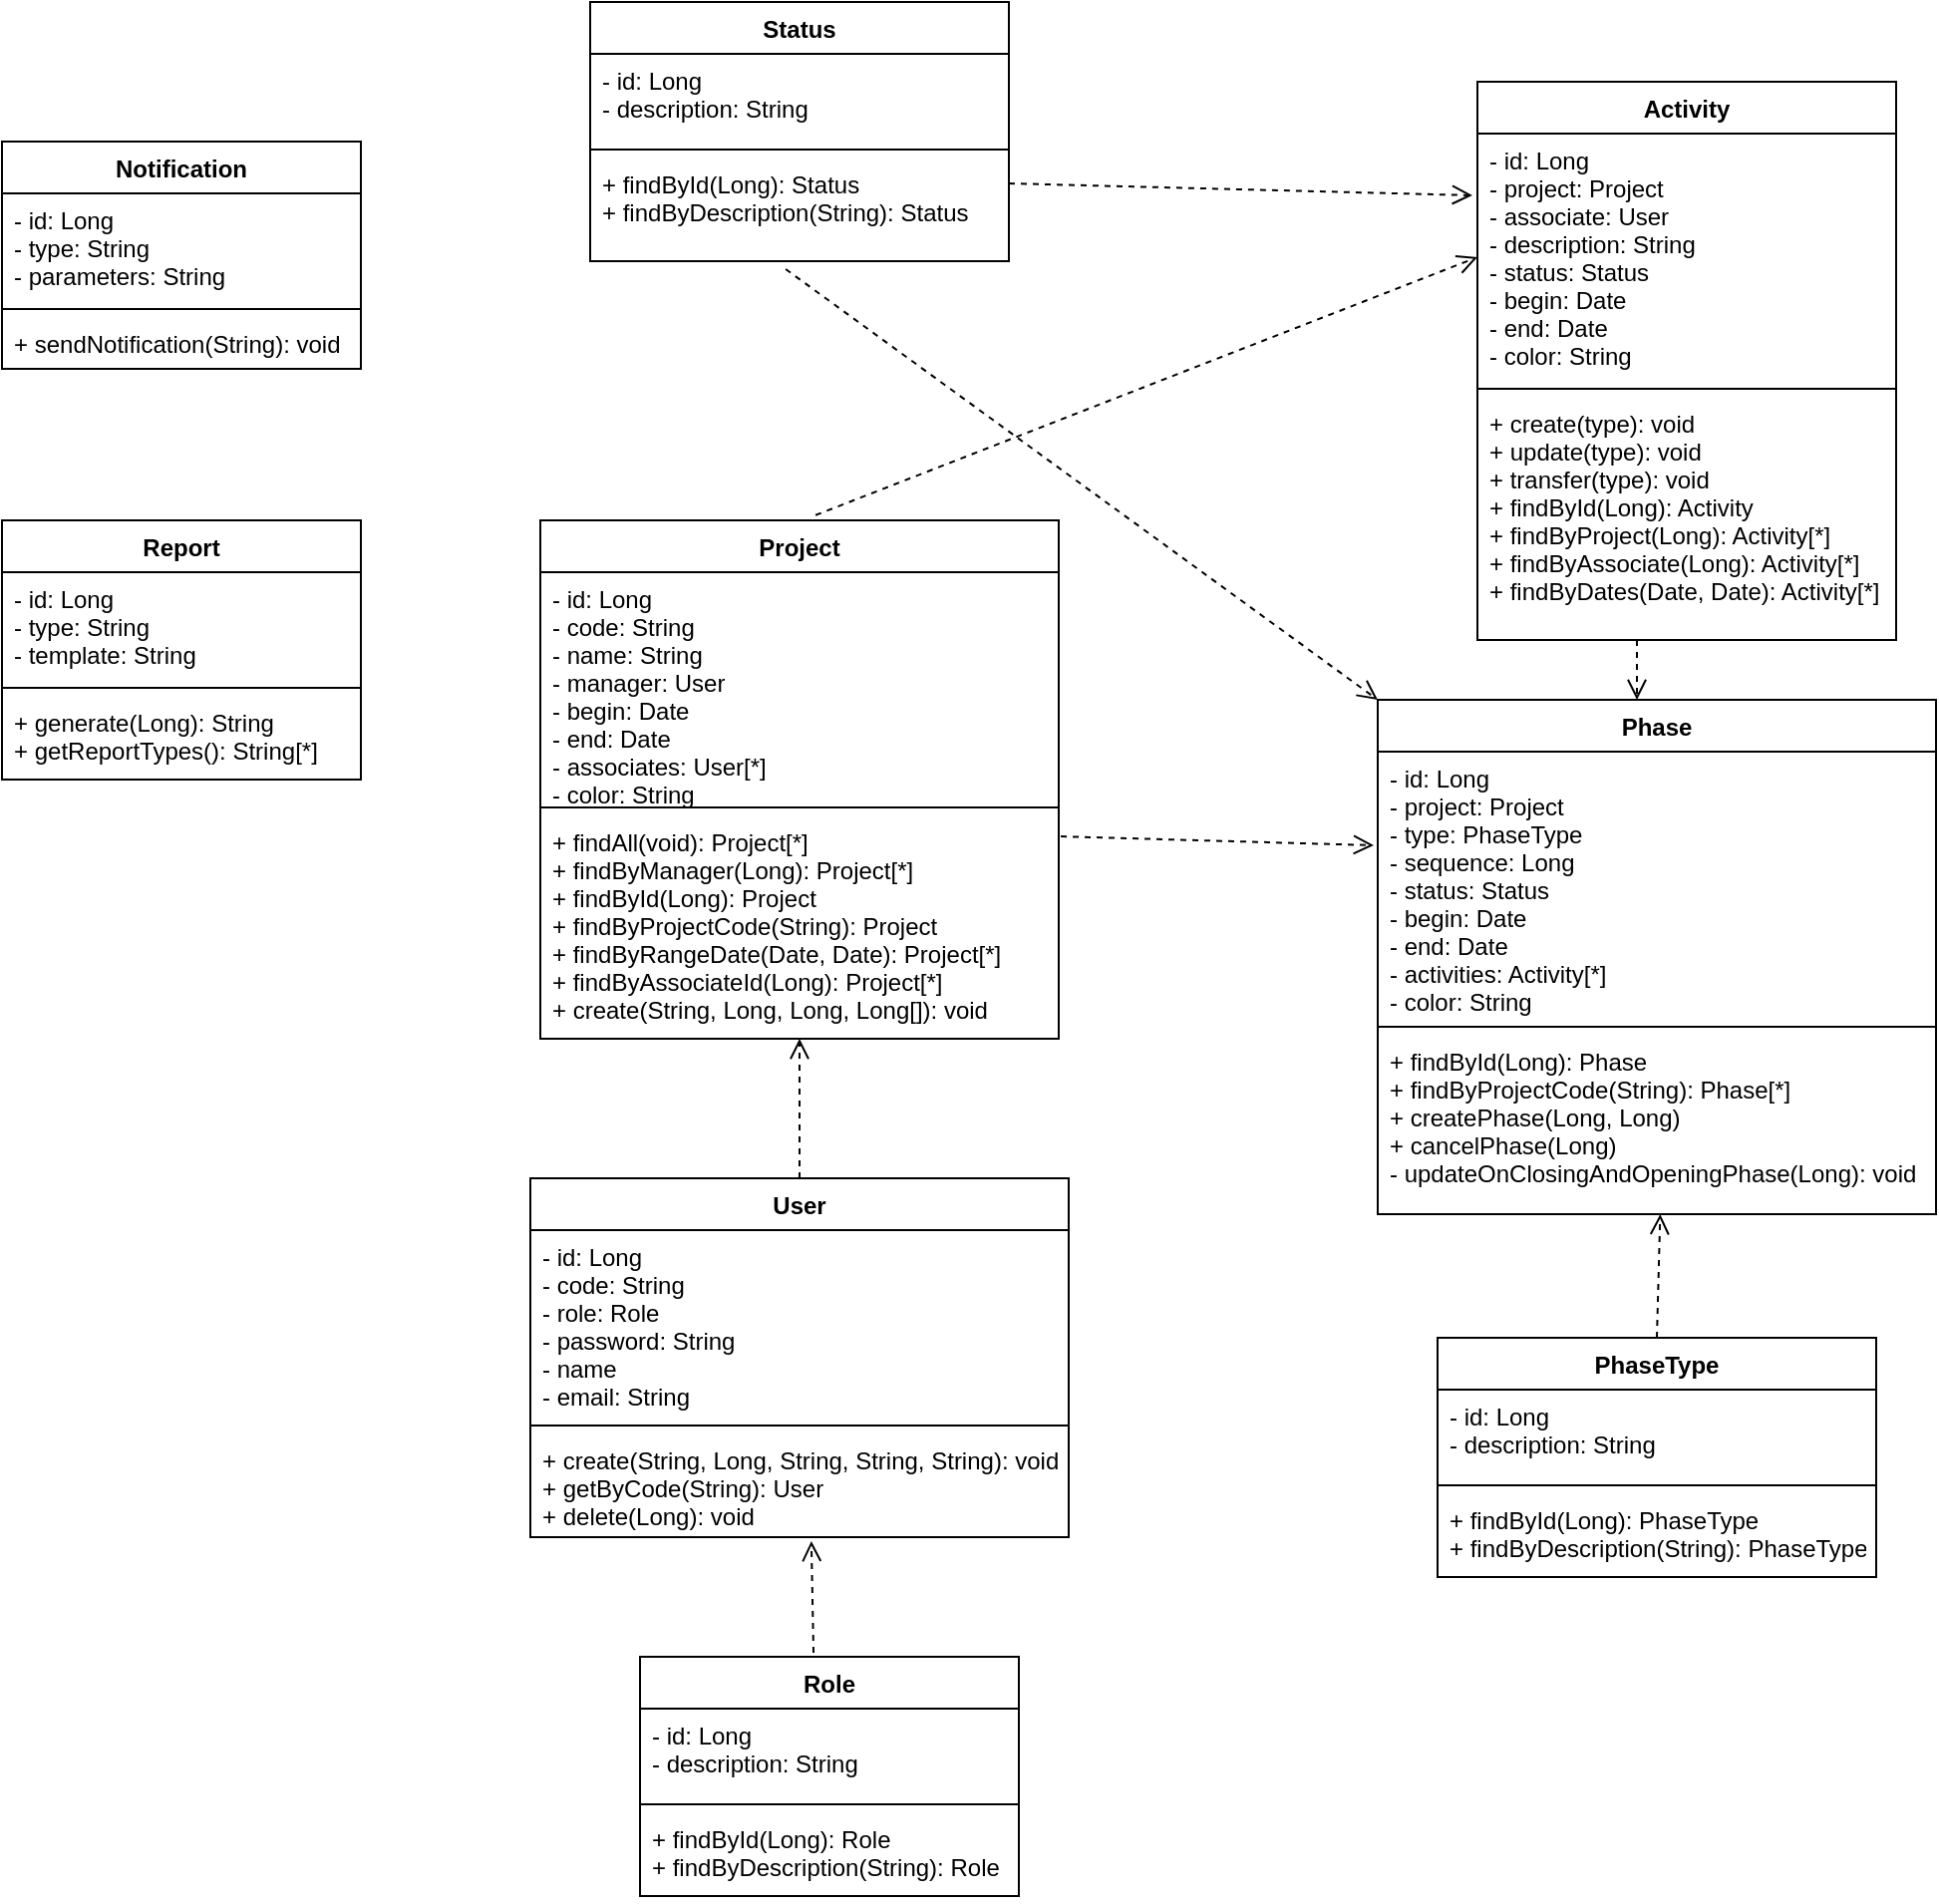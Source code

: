 <mxfile version="14.6.13" type="device"><diagram id="eXI4-mGoPiCsRgtGBu90" name="Page-1"><mxGraphModel dx="2130" dy="803" grid="1" gridSize="10" guides="1" tooltips="1" connect="1" arrows="1" fold="1" page="1" pageScale="1" pageWidth="850" pageHeight="1100" math="0" shadow="0"><root><mxCell id="0"/><mxCell id="1" parent="0"/><mxCell id="UxuA5edKL7t7P2u5nPJd-3" value="Project" style="swimlane;fontStyle=1;align=center;verticalAlign=top;childLayout=stackLayout;horizontal=1;startSize=26;horizontalStack=0;resizeParent=1;resizeParentMax=0;resizeLast=0;collapsible=1;marginBottom=0;" parent="1" vertex="1"><mxGeometry x="230" y="270" width="260" height="260" as="geometry"/></mxCell><mxCell id="UxuA5edKL7t7P2u5nPJd-4" value="- id: Long&#10;- code: String&#10;- name: String&#10;- manager: User&#10;- begin: Date&#10;- end: Date&#10;- associates: User[*]&#10;- color: String" style="text;strokeColor=none;fillColor=none;align=left;verticalAlign=top;spacingLeft=4;spacingRight=4;overflow=hidden;rotatable=0;points=[[0,0.5],[1,0.5]];portConstraint=eastwest;" parent="UxuA5edKL7t7P2u5nPJd-3" vertex="1"><mxGeometry y="26" width="260" height="114" as="geometry"/></mxCell><mxCell id="UxuA5edKL7t7P2u5nPJd-5" value="" style="line;strokeWidth=1;fillColor=none;align=left;verticalAlign=middle;spacingTop=-1;spacingLeft=3;spacingRight=3;rotatable=0;labelPosition=right;points=[];portConstraint=eastwest;" parent="UxuA5edKL7t7P2u5nPJd-3" vertex="1"><mxGeometry y="140" width="260" height="8" as="geometry"/></mxCell><mxCell id="UxuA5edKL7t7P2u5nPJd-6" value="+ findAll(void): Project[*]&#10;+ findByManager(Long): Project[*]&#10;+ findById(Long): Project&#10;+ findByProjectCode(String): Project&#10;+ findByRangeDate(Date, Date): Project[*]&#10;+ findByAssociateId(Long): Project[*]&#10;+ create(String, Long, Long, Long[]): void&#10;&#10;&#10;" style="text;strokeColor=none;fillColor=none;align=left;verticalAlign=top;spacingLeft=4;spacingRight=4;overflow=hidden;rotatable=0;points=[[0,0.5],[1,0.5]];portConstraint=eastwest;" parent="UxuA5edKL7t7P2u5nPJd-3" vertex="1"><mxGeometry y="148" width="260" height="112" as="geometry"/></mxCell><mxCell id="UxuA5edKL7t7P2u5nPJd-7" value="User" style="swimlane;fontStyle=1;align=center;verticalAlign=top;childLayout=stackLayout;horizontal=1;startSize=26;horizontalStack=0;resizeParent=1;resizeParentMax=0;resizeLast=0;collapsible=1;marginBottom=0;" parent="1" vertex="1"><mxGeometry x="225" y="600" width="270" height="180" as="geometry"/></mxCell><mxCell id="UxuA5edKL7t7P2u5nPJd-8" value="- id: Long&#10;- code: String&#10;- role: Role&#10;- password: String&#10;- name&#10;- email: String&#10;" style="text;strokeColor=none;fillColor=none;align=left;verticalAlign=top;spacingLeft=4;spacingRight=4;overflow=hidden;rotatable=0;points=[[0,0.5],[1,0.5]];portConstraint=eastwest;" parent="UxuA5edKL7t7P2u5nPJd-7" vertex="1"><mxGeometry y="26" width="270" height="94" as="geometry"/></mxCell><mxCell id="UxuA5edKL7t7P2u5nPJd-9" value="" style="line;strokeWidth=1;fillColor=none;align=left;verticalAlign=middle;spacingTop=-1;spacingLeft=3;spacingRight=3;rotatable=0;labelPosition=right;points=[];portConstraint=eastwest;" parent="UxuA5edKL7t7P2u5nPJd-7" vertex="1"><mxGeometry y="120" width="270" height="8" as="geometry"/></mxCell><mxCell id="UxuA5edKL7t7P2u5nPJd-10" value="+ create(String, Long, String, String, String): void&#10;+ getByCode(String): User&#10;+ delete(Long): void&#10;&#10;" style="text;strokeColor=none;fillColor=none;align=left;verticalAlign=top;spacingLeft=4;spacingRight=4;overflow=hidden;rotatable=0;points=[[0,0.5],[1,0.5]];portConstraint=eastwest;" parent="UxuA5edKL7t7P2u5nPJd-7" vertex="1"><mxGeometry y="128" width="270" height="52" as="geometry"/></mxCell><mxCell id="UxuA5edKL7t7P2u5nPJd-11" value="Status" style="swimlane;fontStyle=1;align=center;verticalAlign=top;childLayout=stackLayout;horizontal=1;startSize=26;horizontalStack=0;resizeParent=1;resizeParentMax=0;resizeLast=0;collapsible=1;marginBottom=0;" parent="1" vertex="1"><mxGeometry x="255" y="10" width="210" height="130" as="geometry"/></mxCell><mxCell id="UxuA5edKL7t7P2u5nPJd-12" value="- id: Long&#10;- description: String&#10;" style="text;strokeColor=none;fillColor=none;align=left;verticalAlign=top;spacingLeft=4;spacingRight=4;overflow=hidden;rotatable=0;points=[[0,0.5],[1,0.5]];portConstraint=eastwest;" parent="UxuA5edKL7t7P2u5nPJd-11" vertex="1"><mxGeometry y="26" width="210" height="44" as="geometry"/></mxCell><mxCell id="UxuA5edKL7t7P2u5nPJd-13" value="" style="line;strokeWidth=1;fillColor=none;align=left;verticalAlign=middle;spacingTop=-1;spacingLeft=3;spacingRight=3;rotatable=0;labelPosition=right;points=[];portConstraint=eastwest;" parent="UxuA5edKL7t7P2u5nPJd-11" vertex="1"><mxGeometry y="70" width="210" height="8" as="geometry"/></mxCell><mxCell id="UxuA5edKL7t7P2u5nPJd-14" value="+ findById(Long): Status&#10;+ findByDescription(String): Status&#10;" style="text;strokeColor=none;fillColor=none;align=left;verticalAlign=top;spacingLeft=4;spacingRight=4;overflow=hidden;rotatable=0;points=[[0,0.5],[1,0.5]];portConstraint=eastwest;" parent="UxuA5edKL7t7P2u5nPJd-11" vertex="1"><mxGeometry y="78" width="210" height="52" as="geometry"/></mxCell><mxCell id="UxuA5edKL7t7P2u5nPJd-15" value="Activity" style="swimlane;fontStyle=1;align=center;verticalAlign=top;childLayout=stackLayout;horizontal=1;startSize=26;horizontalStack=0;resizeParent=1;resizeParentMax=0;resizeLast=0;collapsible=1;marginBottom=0;" parent="1" vertex="1"><mxGeometry x="700" y="50" width="210" height="280" as="geometry"/></mxCell><mxCell id="UxuA5edKL7t7P2u5nPJd-16" value="- id: Long&#10;- project: Project&#10;- associate: User&#10;- description: String&#10;- status: Status&#10;- begin: Date&#10;- end: Date&#10;- color: String" style="text;strokeColor=none;fillColor=none;align=left;verticalAlign=top;spacingLeft=4;spacingRight=4;overflow=hidden;rotatable=0;points=[[0,0.5],[1,0.5]];portConstraint=eastwest;" parent="UxuA5edKL7t7P2u5nPJd-15" vertex="1"><mxGeometry y="26" width="210" height="124" as="geometry"/></mxCell><mxCell id="UxuA5edKL7t7P2u5nPJd-17" value="" style="line;strokeWidth=1;fillColor=none;align=left;verticalAlign=middle;spacingTop=-1;spacingLeft=3;spacingRight=3;rotatable=0;labelPosition=right;points=[];portConstraint=eastwest;" parent="UxuA5edKL7t7P2u5nPJd-15" vertex="1"><mxGeometry y="150" width="210" height="8" as="geometry"/></mxCell><mxCell id="UxuA5edKL7t7P2u5nPJd-18" value="+ create(type): void&#10;+ update(type): void&#10;+ transfer(type): void&#10;+ findById(Long): Activity&#10;+ findByProject(Long): Activity[*]&#10;+ findByAssociate(Long): Activity[*]&#10;+ findByDates(Date, Date): Activity[*]&#10;" style="text;strokeColor=none;fillColor=none;align=left;verticalAlign=top;spacingLeft=4;spacingRight=4;overflow=hidden;rotatable=0;points=[[0,0.5],[1,0.5]];portConstraint=eastwest;" parent="UxuA5edKL7t7P2u5nPJd-15" vertex="1"><mxGeometry y="158" width="210" height="122" as="geometry"/></mxCell><mxCell id="UxuA5edKL7t7P2u5nPJd-19" value="Phase" style="swimlane;fontStyle=1;align=center;verticalAlign=top;childLayout=stackLayout;horizontal=1;startSize=26;horizontalStack=0;resizeParent=1;resizeParentMax=0;resizeLast=0;collapsible=1;marginBottom=0;" parent="1" vertex="1"><mxGeometry x="650" y="360" width="280" height="258" as="geometry"/></mxCell><mxCell id="UxuA5edKL7t7P2u5nPJd-20" value="- id: Long&#10;- project: Project&#10;- type: PhaseType&#10;- sequence: Long&#10;- status: Status&#10;- begin: Date&#10;- end: Date&#10;- activities: Activity[*]&#10;- color: String&#10;" style="text;strokeColor=none;fillColor=none;align=left;verticalAlign=top;spacingLeft=4;spacingRight=4;overflow=hidden;rotatable=0;points=[[0,0.5],[1,0.5]];portConstraint=eastwest;" parent="UxuA5edKL7t7P2u5nPJd-19" vertex="1"><mxGeometry y="26" width="280" height="134" as="geometry"/></mxCell><mxCell id="UxuA5edKL7t7P2u5nPJd-21" value="" style="line;strokeWidth=1;fillColor=none;align=left;verticalAlign=middle;spacingTop=-1;spacingLeft=3;spacingRight=3;rotatable=0;labelPosition=right;points=[];portConstraint=eastwest;" parent="UxuA5edKL7t7P2u5nPJd-19" vertex="1"><mxGeometry y="160" width="280" height="8" as="geometry"/></mxCell><mxCell id="UxuA5edKL7t7P2u5nPJd-22" value="+ findById(Long): Phase&#10;+ findByProjectCode(String): Phase[*]&#10;+ createPhase(Long, Long)&#10;+ cancelPhase(Long)&#10;- updateOnClosingAndOpeningPhase(Long): void&#10;" style="text;strokeColor=none;fillColor=none;align=left;verticalAlign=top;spacingLeft=4;spacingRight=4;overflow=hidden;rotatable=0;points=[[0,0.5],[1,0.5]];portConstraint=eastwest;" parent="UxuA5edKL7t7P2u5nPJd-19" vertex="1"><mxGeometry y="168" width="280" height="90" as="geometry"/></mxCell><mxCell id="UxuA5edKL7t7P2u5nPJd-24" value="Role" style="swimlane;fontStyle=1;align=center;verticalAlign=top;childLayout=stackLayout;horizontal=1;startSize=26;horizontalStack=0;resizeParent=1;resizeParentMax=0;resizeLast=0;collapsible=1;marginBottom=0;" parent="1" vertex="1"><mxGeometry x="280" y="840" width="190" height="120" as="geometry"/></mxCell><mxCell id="UxuA5edKL7t7P2u5nPJd-25" value="- id: Long&#10;- description: String&#10;" style="text;strokeColor=none;fillColor=none;align=left;verticalAlign=top;spacingLeft=4;spacingRight=4;overflow=hidden;rotatable=0;points=[[0,0.5],[1,0.5]];portConstraint=eastwest;" parent="UxuA5edKL7t7P2u5nPJd-24" vertex="1"><mxGeometry y="26" width="190" height="44" as="geometry"/></mxCell><mxCell id="UxuA5edKL7t7P2u5nPJd-26" value="" style="line;strokeWidth=1;fillColor=none;align=left;verticalAlign=middle;spacingTop=-1;spacingLeft=3;spacingRight=3;rotatable=0;labelPosition=right;points=[];portConstraint=eastwest;" parent="UxuA5edKL7t7P2u5nPJd-24" vertex="1"><mxGeometry y="70" width="190" height="8" as="geometry"/></mxCell><mxCell id="UxuA5edKL7t7P2u5nPJd-27" value="+ findById(Long): Role&#10;+ findByDescription(String): Role&#10;" style="text;strokeColor=none;fillColor=none;align=left;verticalAlign=top;spacingLeft=4;spacingRight=4;overflow=hidden;rotatable=0;points=[[0,0.5],[1,0.5]];portConstraint=eastwest;" parent="UxuA5edKL7t7P2u5nPJd-24" vertex="1"><mxGeometry y="78" width="190" height="42" as="geometry"/></mxCell><mxCell id="UxuA5edKL7t7P2u5nPJd-30" value="&lt;div&gt;&lt;br&gt;&lt;/div&gt;&lt;div&gt;&lt;br&gt;&lt;/div&gt;" style="html=1;verticalAlign=bottom;endArrow=open;dashed=1;endSize=8;entryX=0.522;entryY=1.038;entryDx=0;entryDy=0;entryPerimeter=0;exitX=0.458;exitY=-0.017;exitDx=0;exitDy=0;exitPerimeter=0;" parent="1" source="UxuA5edKL7t7P2u5nPJd-24" target="UxuA5edKL7t7P2u5nPJd-10" edge="1"><mxGeometry relative="1" as="geometry"><mxPoint x="365" y="842" as="targetPoint"/><mxPoint x="360" y="920" as="sourcePoint"/><mxPoint as="offset"/></mxGeometry></mxCell><mxCell id="UxuA5edKL7t7P2u5nPJd-31" value="&lt;div&gt;&lt;br&gt;&lt;/div&gt;&lt;div&gt;&lt;br&gt;&lt;/div&gt;" style="html=1;verticalAlign=bottom;endArrow=open;dashed=1;endSize=8;exitX=0.5;exitY=0;exitDx=0;exitDy=0;" parent="1" source="UxuA5edKL7t7P2u5nPJd-7" target="UxuA5edKL7t7P2u5nPJd-6" edge="1"><mxGeometry relative="1" as="geometry"><mxPoint x="359.5" y="590" as="targetPoint"/><mxPoint x="360.5" y="692" as="sourcePoint"/><mxPoint as="offset"/></mxGeometry></mxCell><mxCell id="UxuA5edKL7t7P2u5nPJd-32" value="PhaseType" style="swimlane;fontStyle=1;align=center;verticalAlign=top;childLayout=stackLayout;horizontal=1;startSize=26;horizontalStack=0;resizeParent=1;resizeParentMax=0;resizeLast=0;collapsible=1;marginBottom=0;" parent="1" vertex="1"><mxGeometry x="680" y="680" width="220" height="120" as="geometry"/></mxCell><mxCell id="UxuA5edKL7t7P2u5nPJd-33" value="- id: Long&#10;- description: String&#10;" style="text;strokeColor=none;fillColor=none;align=left;verticalAlign=top;spacingLeft=4;spacingRight=4;overflow=hidden;rotatable=0;points=[[0,0.5],[1,0.5]];portConstraint=eastwest;" parent="UxuA5edKL7t7P2u5nPJd-32" vertex="1"><mxGeometry y="26" width="220" height="44" as="geometry"/></mxCell><mxCell id="UxuA5edKL7t7P2u5nPJd-34" value="" style="line;strokeWidth=1;fillColor=none;align=left;verticalAlign=middle;spacingTop=-1;spacingLeft=3;spacingRight=3;rotatable=0;labelPosition=right;points=[];portConstraint=eastwest;" parent="UxuA5edKL7t7P2u5nPJd-32" vertex="1"><mxGeometry y="70" width="220" height="8" as="geometry"/></mxCell><mxCell id="UxuA5edKL7t7P2u5nPJd-35" value="+ findById(Long): PhaseType&#10;+ findByDescription(String): PhaseType&#10;" style="text;strokeColor=none;fillColor=none;align=left;verticalAlign=top;spacingLeft=4;spacingRight=4;overflow=hidden;rotatable=0;points=[[0,0.5],[1,0.5]];portConstraint=eastwest;" parent="UxuA5edKL7t7P2u5nPJd-32" vertex="1"><mxGeometry y="78" width="220" height="42" as="geometry"/></mxCell><mxCell id="UxuA5edKL7t7P2u5nPJd-36" value="&lt;div&gt;&lt;br&gt;&lt;/div&gt;&lt;div&gt;&lt;br&gt;&lt;/div&gt;" style="html=1;verticalAlign=bottom;endArrow=open;dashed=1;endSize=8;exitX=1.004;exitY=0.094;exitDx=0;exitDy=0;exitPerimeter=0;" parent="1" source="UxuA5edKL7t7P2u5nPJd-6" edge="1"><mxGeometry relative="1" as="geometry"><mxPoint x="648" y="433" as="targetPoint"/><mxPoint x="590" y="433" as="sourcePoint"/><mxPoint as="offset"/></mxGeometry></mxCell><mxCell id="UxuA5edKL7t7P2u5nPJd-37" value="&lt;div&gt;&lt;br&gt;&lt;/div&gt;&lt;div&gt;&lt;br&gt;&lt;/div&gt;" style="html=1;verticalAlign=bottom;endArrow=open;dashed=1;endSize=8;entryX=0;entryY=0;entryDx=0;entryDy=0;exitX=0.467;exitY=1.077;exitDx=0;exitDy=0;exitPerimeter=0;" parent="1" source="UxuA5edKL7t7P2u5nPJd-14" target="UxuA5edKL7t7P2u5nPJd-19" edge="1"><mxGeometry relative="1" as="geometry"><mxPoint x="410" y="203" as="targetPoint"/><mxPoint x="730" y="290" as="sourcePoint"/><mxPoint as="offset"/></mxGeometry></mxCell><mxCell id="UxuA5edKL7t7P2u5nPJd-38" value="&lt;div&gt;&lt;br&gt;&lt;/div&gt;&lt;div&gt;&lt;br&gt;&lt;/div&gt;" style="html=1;verticalAlign=bottom;endArrow=open;dashed=1;endSize=8;exitX=1;exitY=0.25;exitDx=0;exitDy=0;exitPerimeter=0;entryX=-0.012;entryY=0.25;entryDx=0;entryDy=0;entryPerimeter=0;" parent="1" source="UxuA5edKL7t7P2u5nPJd-14" target="UxuA5edKL7t7P2u5nPJd-16" edge="1"><mxGeometry relative="1" as="geometry"><mxPoint x="650" y="101" as="targetPoint"/><mxPoint x="481.04" y="103.04" as="sourcePoint"/><mxPoint as="offset"/></mxGeometry></mxCell><mxCell id="UxuA5edKL7t7P2u5nPJd-39" value="&lt;div&gt;&lt;br&gt;&lt;/div&gt;&lt;div&gt;&lt;br&gt;&lt;/div&gt;" style="html=1;verticalAlign=bottom;endArrow=open;dashed=1;endSize=8;exitX=0.531;exitY=-0.01;exitDx=0;exitDy=0;exitPerimeter=0;entryX=0;entryY=0.5;entryDx=0;entryDy=0;" parent="1" source="UxuA5edKL7t7P2u5nPJd-3" target="UxuA5edKL7t7P2u5nPJd-16" edge="1"><mxGeometry relative="1" as="geometry"><mxPoint x="620" y="221" as="targetPoint"/><mxPoint x="435" y="221" as="sourcePoint"/><mxPoint as="offset"/></mxGeometry></mxCell><mxCell id="UxuA5edKL7t7P2u5nPJd-44" value="&lt;div&gt;&lt;br&gt;&lt;/div&gt;&lt;div&gt;&lt;br&gt;&lt;/div&gt;" style="html=1;verticalAlign=bottom;endArrow=open;dashed=1;endSize=8;exitX=0.5;exitY=0;exitDx=0;exitDy=0;entryX=0.506;entryY=1;entryDx=0;entryDy=0;entryPerimeter=0;" parent="1" source="UxuA5edKL7t7P2u5nPJd-32" target="UxuA5edKL7t7P2u5nPJd-22" edge="1"><mxGeometry relative="1" as="geometry"><mxPoint x="670" y="573" as="targetPoint"/><mxPoint x="730" y="573" as="sourcePoint"/><mxPoint as="offset"/></mxGeometry></mxCell><mxCell id="UxuA5edKL7t7P2u5nPJd-47" value="Notification" style="swimlane;fontStyle=1;align=center;verticalAlign=top;childLayout=stackLayout;horizontal=1;startSize=26;horizontalStack=0;resizeParent=1;resizeParentMax=0;resizeLast=0;collapsible=1;marginBottom=0;" parent="1" vertex="1"><mxGeometry x="-40" y="80" width="180" height="114" as="geometry"/></mxCell><mxCell id="UxuA5edKL7t7P2u5nPJd-48" value="- id: Long&#10;- type: String&#10;- parameters: String&#10;" style="text;strokeColor=none;fillColor=none;align=left;verticalAlign=top;spacingLeft=4;spacingRight=4;overflow=hidden;rotatable=0;points=[[0,0.5],[1,0.5]];portConstraint=eastwest;" parent="UxuA5edKL7t7P2u5nPJd-47" vertex="1"><mxGeometry y="26" width="180" height="54" as="geometry"/></mxCell><mxCell id="UxuA5edKL7t7P2u5nPJd-49" value="" style="line;strokeWidth=1;fillColor=none;align=left;verticalAlign=middle;spacingTop=-1;spacingLeft=3;spacingRight=3;rotatable=0;labelPosition=right;points=[];portConstraint=eastwest;" parent="UxuA5edKL7t7P2u5nPJd-47" vertex="1"><mxGeometry y="80" width="180" height="8" as="geometry"/></mxCell><mxCell id="UxuA5edKL7t7P2u5nPJd-50" value="+ sendNotification(String): void" style="text;strokeColor=none;fillColor=none;align=left;verticalAlign=top;spacingLeft=4;spacingRight=4;overflow=hidden;rotatable=0;points=[[0,0.5],[1,0.5]];portConstraint=eastwest;" parent="UxuA5edKL7t7P2u5nPJd-47" vertex="1"><mxGeometry y="88" width="180" height="26" as="geometry"/></mxCell><mxCell id="UxuA5edKL7t7P2u5nPJd-51" value="&lt;div&gt;&lt;br&gt;&lt;/div&gt;&lt;div&gt;&lt;br&gt;&lt;/div&gt;" style="html=1;verticalAlign=bottom;endArrow=open;dashed=1;endSize=8;" parent="1" edge="1"><mxGeometry relative="1" as="geometry"><mxPoint x="780" y="360" as="targetPoint"/><mxPoint x="780" y="330" as="sourcePoint"/><mxPoint as="offset"/></mxGeometry></mxCell><mxCell id="UxuA5edKL7t7P2u5nPJd-52" value="Report" style="swimlane;fontStyle=1;align=center;verticalAlign=top;childLayout=stackLayout;horizontal=1;startSize=26;horizontalStack=0;resizeParent=1;resizeParentMax=0;resizeLast=0;collapsible=1;marginBottom=0;" parent="1" vertex="1"><mxGeometry x="-40" y="270" width="180" height="130" as="geometry"/></mxCell><mxCell id="UxuA5edKL7t7P2u5nPJd-53" value="- id: Long&#10;- type: String&#10;- template: String&#10;" style="text;strokeColor=none;fillColor=none;align=left;verticalAlign=top;spacingLeft=4;spacingRight=4;overflow=hidden;rotatable=0;points=[[0,0.5],[1,0.5]];portConstraint=eastwest;" parent="UxuA5edKL7t7P2u5nPJd-52" vertex="1"><mxGeometry y="26" width="180" height="54" as="geometry"/></mxCell><mxCell id="UxuA5edKL7t7P2u5nPJd-54" value="" style="line;strokeWidth=1;fillColor=none;align=left;verticalAlign=middle;spacingTop=-1;spacingLeft=3;spacingRight=3;rotatable=0;labelPosition=right;points=[];portConstraint=eastwest;" parent="UxuA5edKL7t7P2u5nPJd-52" vertex="1"><mxGeometry y="80" width="180" height="8" as="geometry"/></mxCell><mxCell id="UxuA5edKL7t7P2u5nPJd-55" value="+ generate(Long): String&#10;+ getReportTypes(): String[*]" style="text;strokeColor=none;fillColor=none;align=left;verticalAlign=top;spacingLeft=4;spacingRight=4;overflow=hidden;rotatable=0;points=[[0,0.5],[1,0.5]];portConstraint=eastwest;" parent="UxuA5edKL7t7P2u5nPJd-52" vertex="1"><mxGeometry y="88" width="180" height="42" as="geometry"/></mxCell></root></mxGraphModel></diagram></mxfile>